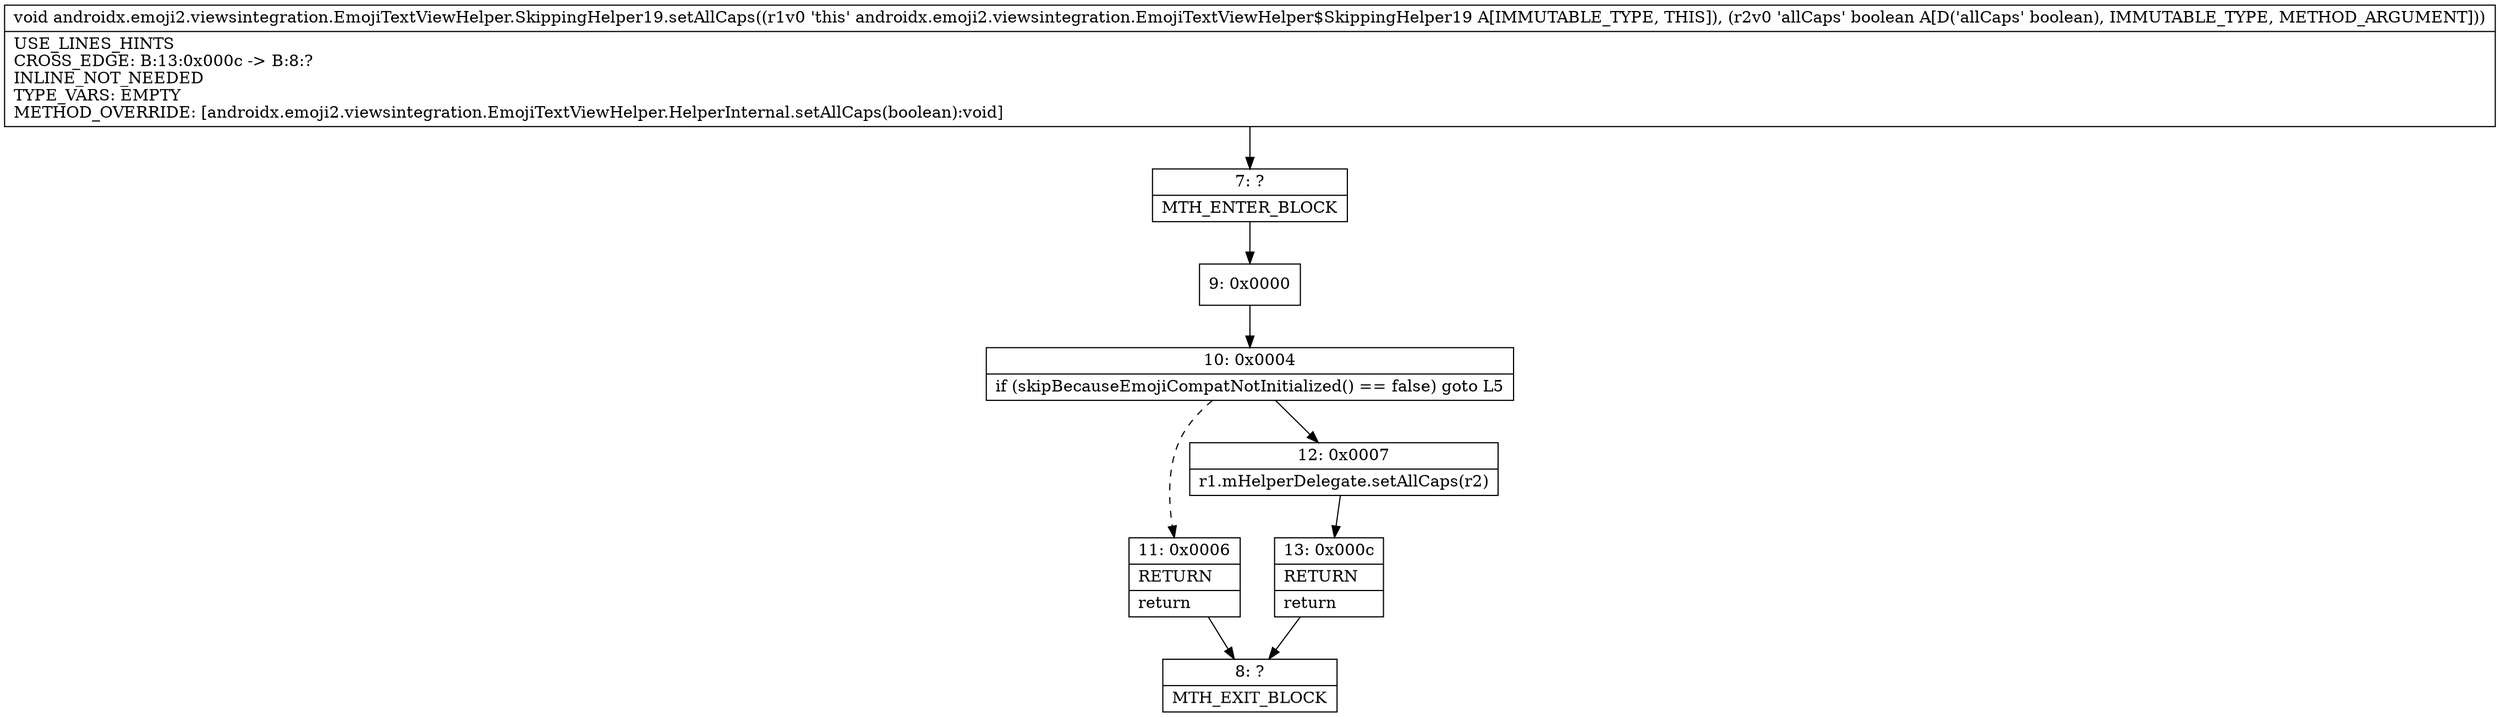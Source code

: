 digraph "CFG forandroidx.emoji2.viewsintegration.EmojiTextViewHelper.SkippingHelper19.setAllCaps(Z)V" {
Node_7 [shape=record,label="{7\:\ ?|MTH_ENTER_BLOCK\l}"];
Node_9 [shape=record,label="{9\:\ 0x0000}"];
Node_10 [shape=record,label="{10\:\ 0x0004|if (skipBecauseEmojiCompatNotInitialized() == false) goto L5\l}"];
Node_11 [shape=record,label="{11\:\ 0x0006|RETURN\l|return\l}"];
Node_8 [shape=record,label="{8\:\ ?|MTH_EXIT_BLOCK\l}"];
Node_12 [shape=record,label="{12\:\ 0x0007|r1.mHelperDelegate.setAllCaps(r2)\l}"];
Node_13 [shape=record,label="{13\:\ 0x000c|RETURN\l|return\l}"];
MethodNode[shape=record,label="{void androidx.emoji2.viewsintegration.EmojiTextViewHelper.SkippingHelper19.setAllCaps((r1v0 'this' androidx.emoji2.viewsintegration.EmojiTextViewHelper$SkippingHelper19 A[IMMUTABLE_TYPE, THIS]), (r2v0 'allCaps' boolean A[D('allCaps' boolean), IMMUTABLE_TYPE, METHOD_ARGUMENT]))  | USE_LINES_HINTS\lCROSS_EDGE: B:13:0x000c \-\> B:8:?\lINLINE_NOT_NEEDED\lTYPE_VARS: EMPTY\lMETHOD_OVERRIDE: [androidx.emoji2.viewsintegration.EmojiTextViewHelper.HelperInternal.setAllCaps(boolean):void]\l}"];
MethodNode -> Node_7;Node_7 -> Node_9;
Node_9 -> Node_10;
Node_10 -> Node_11[style=dashed];
Node_10 -> Node_12;
Node_11 -> Node_8;
Node_12 -> Node_13;
Node_13 -> Node_8;
}

